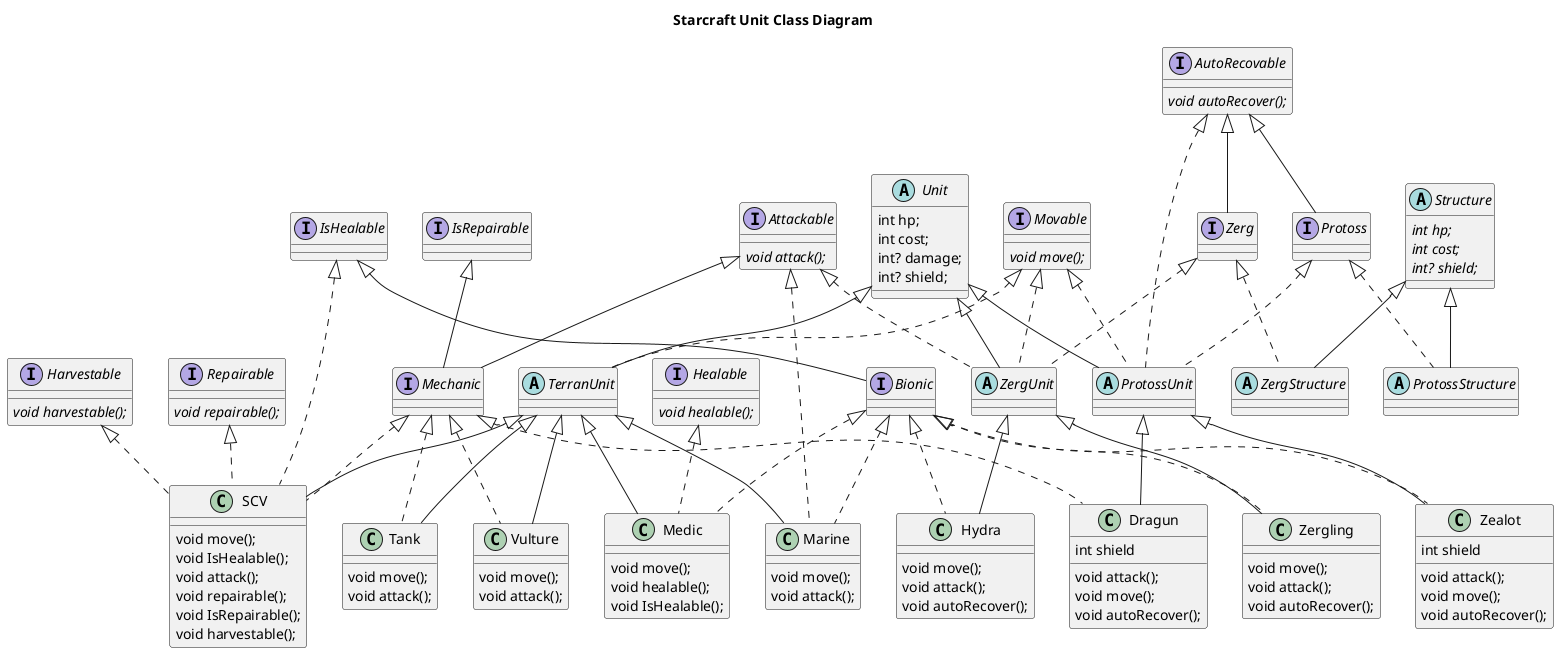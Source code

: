@startuml Starcraft
title Starcraft Unit Class Diagram

interface Healable{
 {abstract} void healable();
}
interface Repairable{
  {abstract} void repairable();
}
interface Harvestable {
  {abstract} void harvestable();
}

' 치료를 받음이 가능한
interface IsHealable

' 수리를 받을 수 있는
interface IsRepairable

' 움직임이 가능한
interface Movable {
  {abstract}void move();
}
' 공격이 가능한
interface Attackable{
  {abstract}void attack();
}

' 자동회복이 가능한
interface AutoRecovable {
  {abstract}void autoRecover();
}

' 유닛 종류
' 생물
interface Bionic implements IsHealable
' 기계
interface Mechanic implements IsRepairable, Attackable

interface Zerg implements AutoRecovable

interface Protoss implements AutoRecovable

abstract class TerranUnit extends Unit implements Movable

abstract class ZergUnit extends Unit implements Movable, Attackable, Zerg

abstract class ZergStructure extends Structure implements Zerg

abstract class ProtossUnit extends Unit implements AutoRecovable, Movable, Protoss

abstract class ProtossStructure extends Structure implements Protoss

' 건물
' 다른 종족도 건물이 있으니까
abstract class Structure{
  {abstract} int hp;
  {abstract} int cost;
  {abstract} int? shield;
}

' 유닛
abstract class Unit{
  int hp;
  int cost;
  ' Medic 제외
  int? damage;
  int? shield;
}

' 테란 유닛
class Marine extends TerranUnit implements Bionic, Attackable{
  void move();
  void attack();
}
' 간호사
class Medic extends TerranUnit implements Bionic, Healable{
  void move();
  void healable();
  void IsHealable();
}
'  사람이 타고 있는 일꾼
class SCV extends TerranUnit implements Mechanic, IsHealable, Repairable, Harvestable{
  void move();
  void IsHealable();
  void attack();
  void repairable();
  void IsRepairable();
  void harvestable();
}
class Tank extends TerranUnit implements Mechanic{
  void move();
  void attack();
}
class Vulture extends TerranUnit implements Mechanic{
  void move();
  void attack();
}

' 저그 유닛
class Hydra extends ZergUnit implements Bionic{
  void move();
  void attack();
  void autoRecover();
}
class Zergling extends ZergUnit implements Bionic{
  void move();
  void attack();
  void autoRecover();
}

' 프로토스 유닛
class Zealot extends ProtossUnit implements Bionic{
  int shield
  void attack();
  void move();
  void autoRecover();
}
class Dragun extends ProtossUnit implements Mechanic {
  int shield
  void attack();
  void move();
  void autoRecover();
}

@enduml